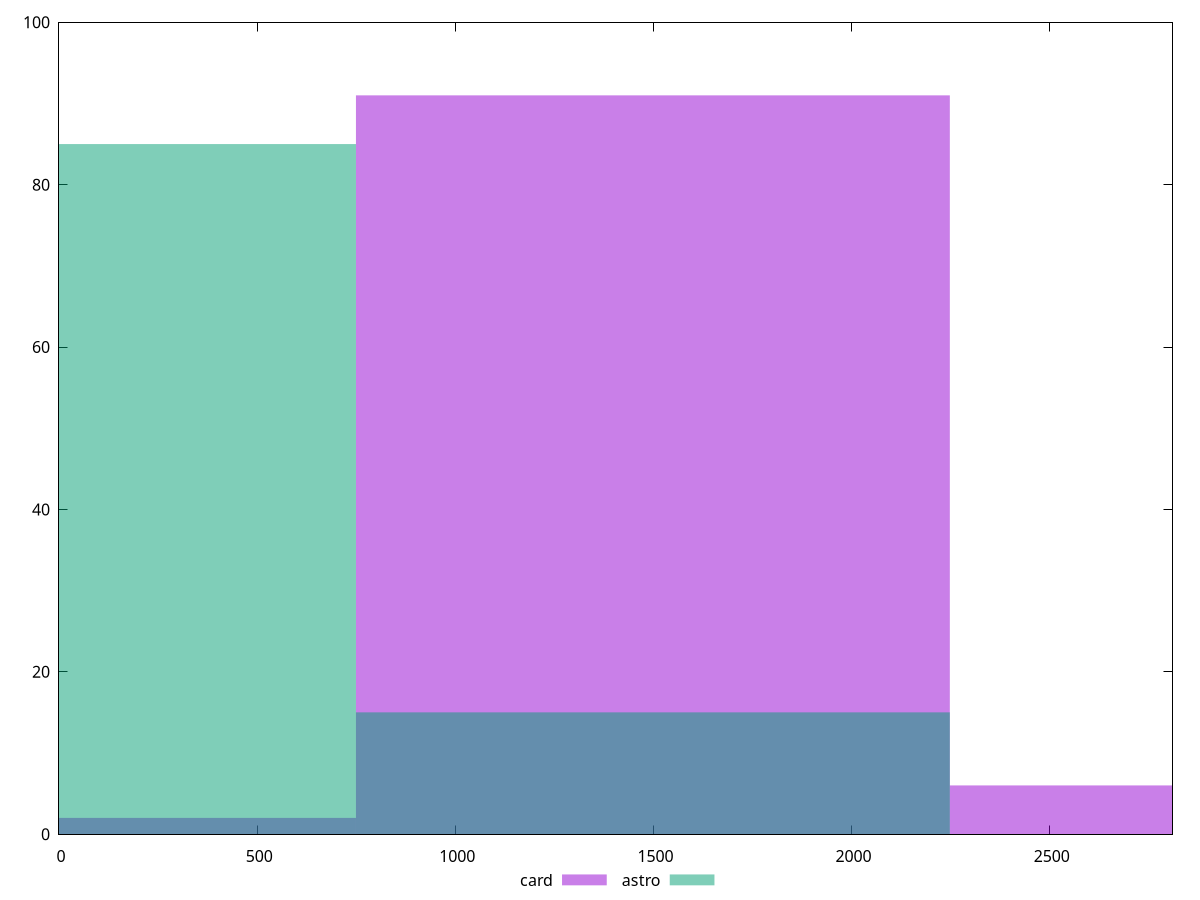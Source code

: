 reset

$card <<EOF
0 2
1498.72670635172 91
2997.45341270344 6
EOF

$astro <<EOF
0 85
1498.72670635172 15
EOF

set key outside below
set boxwidth 1498.72670635172
set xrange [0:2810]
set yrange [0:100]
set trange [0:100]
set style fill transparent solid 0.5 noborder
set terminal svg size 640, 500 enhanced background rgb 'white'
set output "reports/report_00027_2021-02-24T12-40-31.850Z/uses-http2/comparison/histogram/2_vs_3.svg"

plot $card title "card" with boxes, \
     $astro title "astro" with boxes

reset
